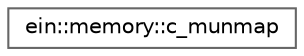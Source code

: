 digraph "Graphical Class Hierarchy"
{
 // LATEX_PDF_SIZE
  bgcolor="transparent";
  edge [fontname=Helvetica,fontsize=10,labelfontname=Helvetica,labelfontsize=10];
  node [fontname=Helvetica,fontsize=10,shape=box,height=0.2,width=0.4];
  rankdir="LR";
  Node0 [id="Node000000",label="ein::memory::c_munmap",height=0.2,width=0.4,color="grey40", fillcolor="white", style="filled",URL="$df/df3/structein_1_1memory_1_1c__munmap.html",tooltip=" "];
}
